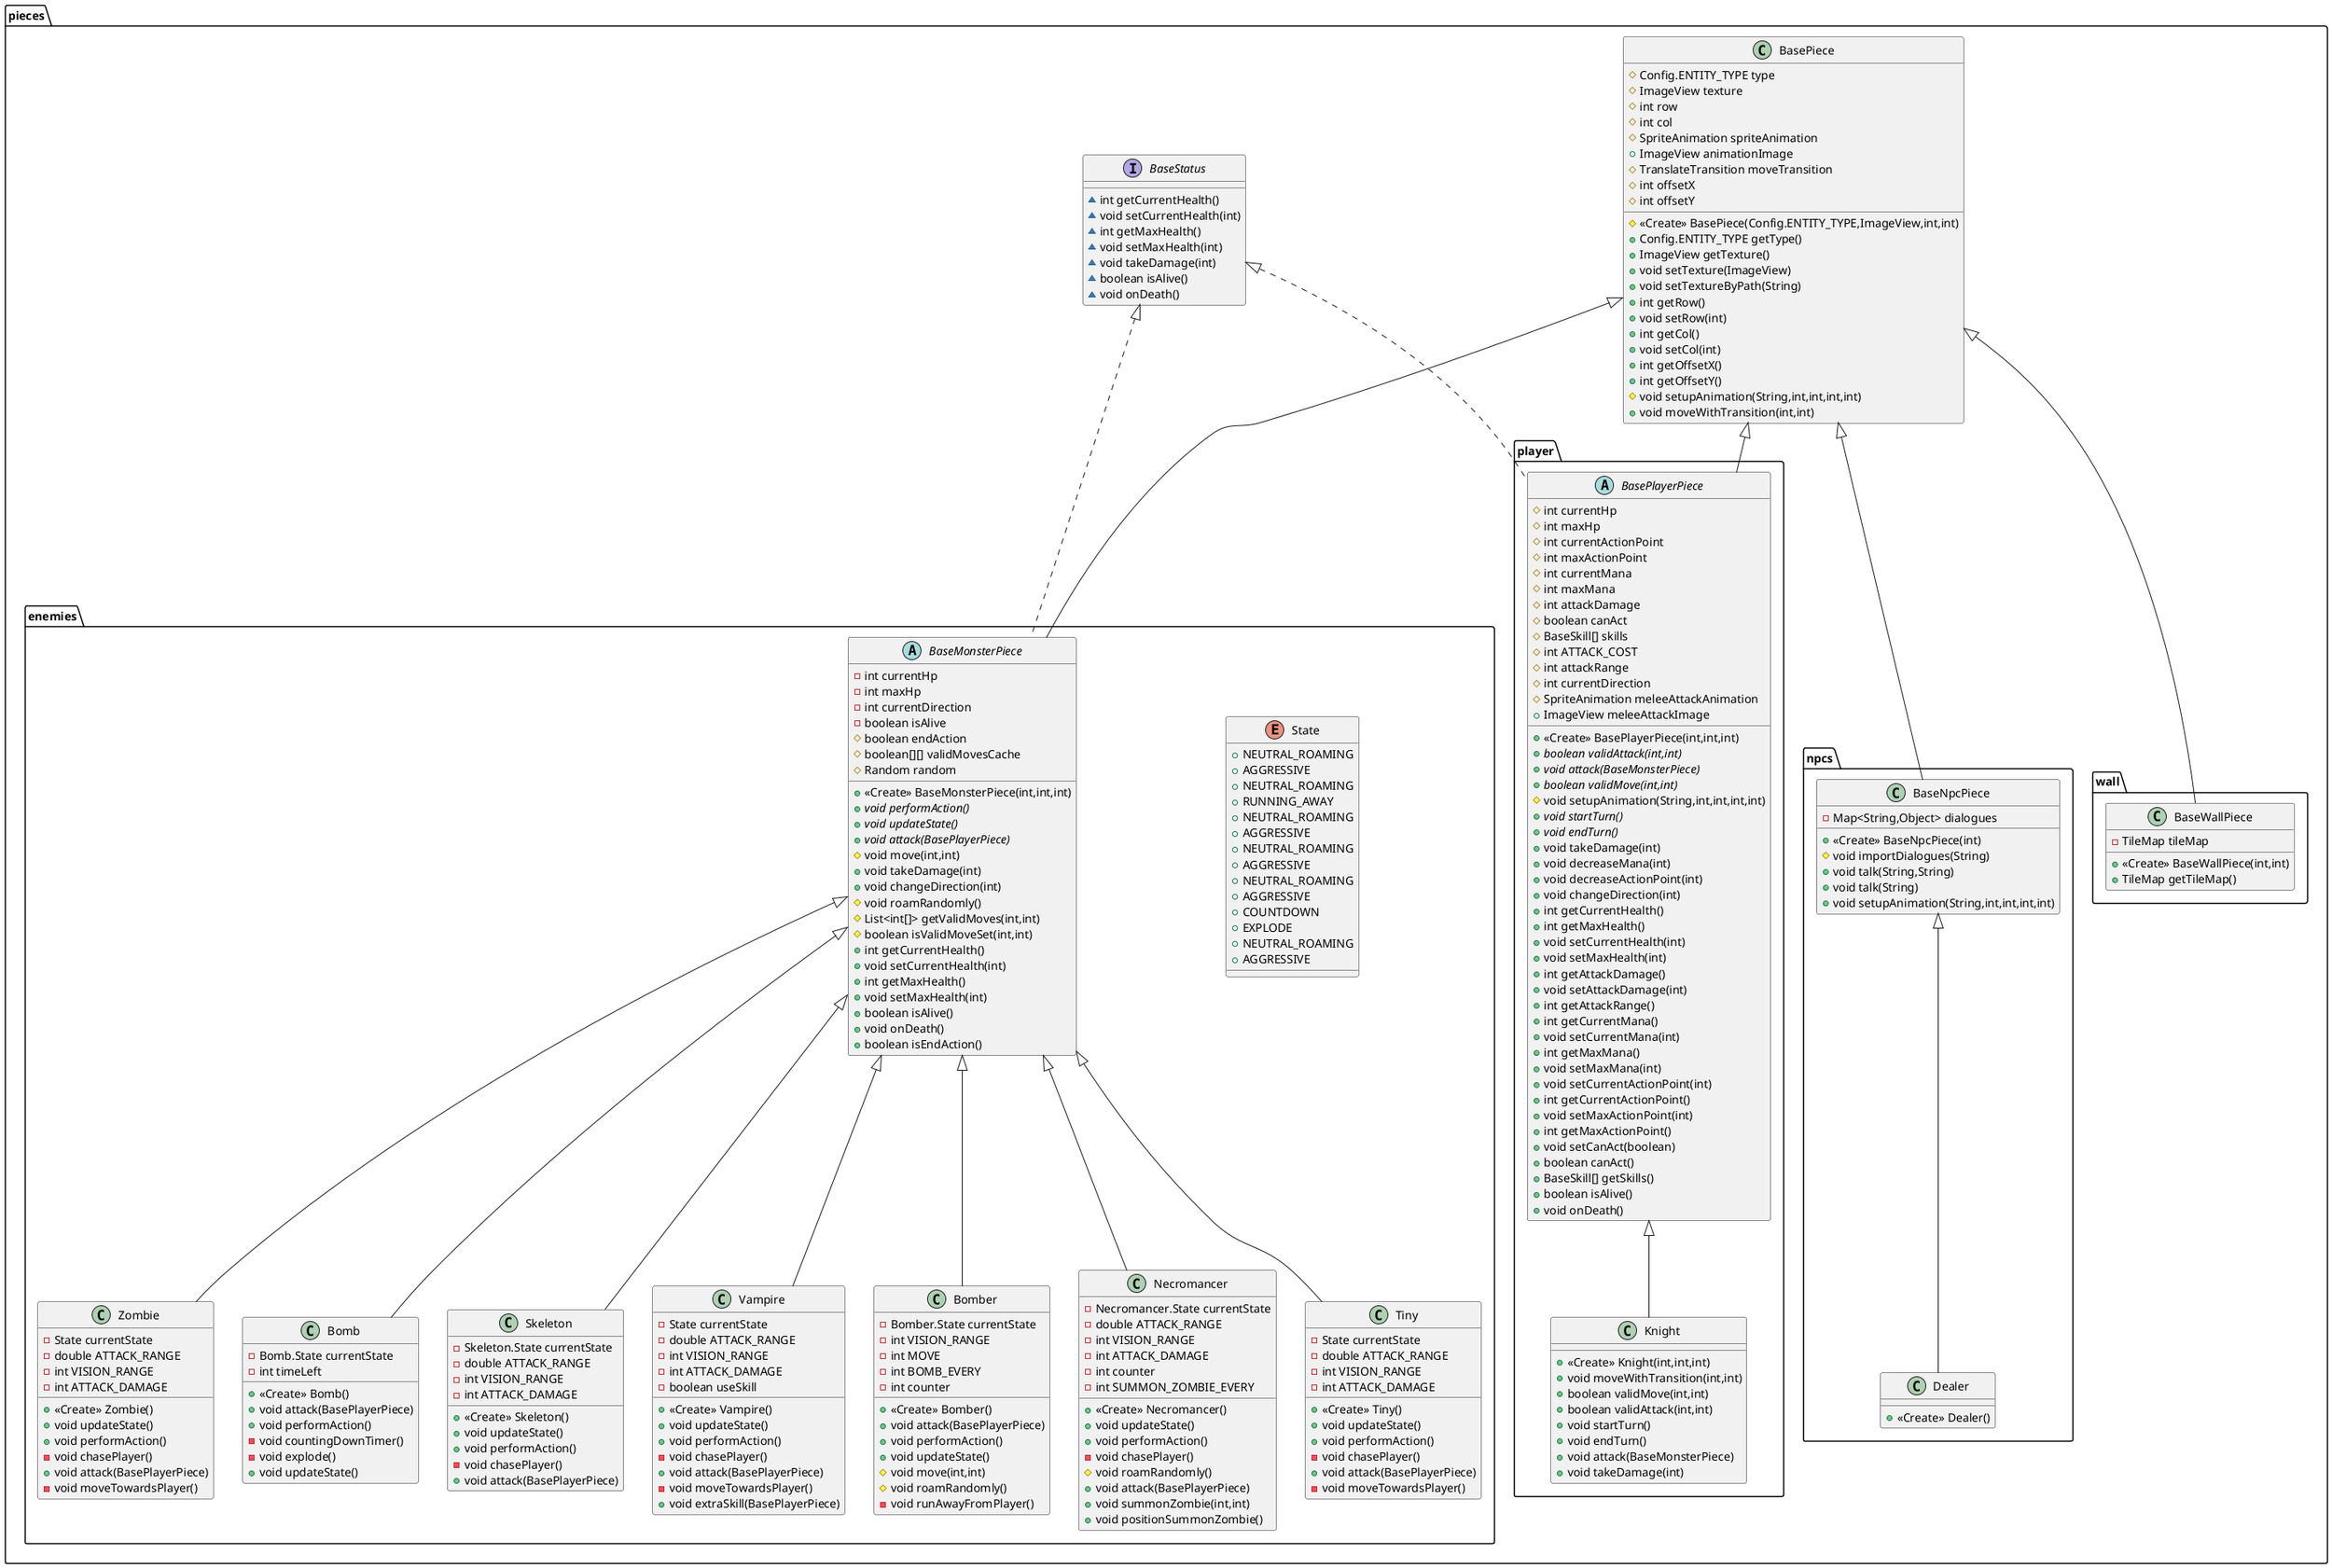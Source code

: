 @startuml
class pieces.enemies.Vampire {
- State currentState
- double ATTACK_RANGE
- int VISION_RANGE
- int ATTACK_DAMAGE
- boolean useSkill
+ <<Create>> Vampire()
+ void updateState()
+ void performAction()
- void chasePlayer()
+ void attack(BasePlayerPiece)
- void moveTowardsPlayer()
+ void extraSkill(BasePlayerPiece)
}
enum pieces.enemies.State {
+  NEUTRAL_ROAMING
+  AGGRESSIVE
}
class pieces.enemies.Bomber {
- Bomber.State currentState
- int VISION_RANGE
- int MOVE
- int BOMB_EVERY
- int counter
+ <<Create>> Bomber()
+ void attack(BasePlayerPiece)
+ void performAction()
+ void updateState()
# void move(int,int)
# void roamRandomly()
- void runAwayFromPlayer()
}
enum pieces.enemies.State {
+  NEUTRAL_ROAMING
+  RUNNING_AWAY
}
class pieces.BasePiece {
# Config.ENTITY_TYPE type
# ImageView texture
# int row
# int col
# SpriteAnimation spriteAnimation
+ ImageView animationImage
# TranslateTransition moveTransition
# int offsetX
# int offsetY
# <<Create>> BasePiece(Config.ENTITY_TYPE,ImageView,int,int)
+ Config.ENTITY_TYPE getType()
+ ImageView getTexture()
+ void setTexture(ImageView)
+ void setTextureByPath(String)
+ int getRow()
+ void setRow(int)
+ int getCol()
+ void setCol(int)
+ int getOffsetX()
+ int getOffsetY()
# void setupAnimation(String,int,int,int,int)
+ void moveWithTransition(int,int)
}
class pieces.enemies.Necromancer {
- Necromancer.State currentState
- double ATTACK_RANGE
- int VISION_RANGE
- int ATTACK_DAMAGE
- int counter
- int SUMMON_ZOMBIE_EVERY
+ <<Create>> Necromancer()
+ void updateState()
+ void performAction()
- void chasePlayer()
# void roamRandomly()
+ void attack(BasePlayerPiece)
+ void summonZombie(int,int)
+ void positionSummonZombie()
}
enum pieces.enemies.State {
+  NEUTRAL_ROAMING
+  AGGRESSIVE
}
class pieces.npcs.Dealer {
+ <<Create>> Dealer()
}
abstract class pieces.enemies.BaseMonsterPiece {
- int currentHp
- int maxHp
- int currentDirection
- boolean isAlive
# boolean endAction
# boolean[][] validMovesCache
# Random random
+ <<Create>> BaseMonsterPiece(int,int,int)
+ {abstract}void performAction()
+ {abstract}void updateState()
+ {abstract}void attack(BasePlayerPiece)
# void move(int,int)
+ void takeDamage(int)
+ void changeDirection(int)
# void roamRandomly()
# List<int[]> getValidMoves(int,int)
# boolean isValidMoveSet(int,int)
+ int getCurrentHealth()
+ void setCurrentHealth(int)
+ int getMaxHealth()
+ void setMaxHealth(int)
+ boolean isAlive()
+ void onDeath()
+ boolean isEndAction()
}
abstract class pieces.player.BasePlayerPiece {
# int currentHp
# int maxHp
# int currentActionPoint
# int maxActionPoint
# int currentMana
# int maxMana
# int attackDamage
# boolean canAct
# BaseSkill[] skills
# int ATTACK_COST
# int attackRange
# int currentDirection
# SpriteAnimation meleeAttackAnimation
+ ImageView meleeAttackImage
+ <<Create>> BasePlayerPiece(int,int,int)
+ {abstract}boolean validAttack(int,int)
+ {abstract}void attack(BaseMonsterPiece)
+ {abstract}boolean validMove(int,int)
# void setupAnimation(String,int,int,int,int)
+ {abstract}void startTurn()
+ {abstract}void endTurn()
+ void takeDamage(int)
+ void decreaseMana(int)
+ void decreaseActionPoint(int)
+ void changeDirection(int)
+ int getCurrentHealth()
+ int getMaxHealth()
+ void setCurrentHealth(int)
+ void setMaxHealth(int)
+ int getAttackDamage()
+ void setAttackDamage(int)
+ int getAttackRange()
+ int getCurrentMana()
+ void setCurrentMana(int)
+ int getMaxMana()
+ void setMaxMana(int)
+ void setCurrentActionPoint(int)
+ int getCurrentActionPoint()
+ void setMaxActionPoint(int)
+ int getMaxActionPoint()
+ void setCanAct(boolean)
+ boolean canAct()
+ BaseSkill[] getSkills()
+ boolean isAlive()
+ void onDeath()
}
class pieces.enemies.Tiny {
- State currentState
- double ATTACK_RANGE
- int VISION_RANGE
- int ATTACK_DAMAGE
+ <<Create>> Tiny()
+ void updateState()
+ void performAction()
- void chasePlayer()
+ void attack(BasePlayerPiece)
- void moveTowardsPlayer()
}
enum pieces.enemies.State {
+  NEUTRAL_ROAMING
+  AGGRESSIVE
}
class pieces.player.Knight {
+ <<Create>> Knight(int,int,int)
+ void moveWithTransition(int,int)
+ boolean validMove(int,int)
+ boolean validAttack(int,int)
+ void startTurn()
+ void endTurn()
+ void attack(BaseMonsterPiece)
+ void takeDamage(int)
}
class pieces.enemies.Zombie {
- State currentState
- double ATTACK_RANGE
- int VISION_RANGE
- int ATTACK_DAMAGE
+ <<Create>> Zombie()
+ void updateState()
+ void performAction()
- void chasePlayer()
+ void attack(BasePlayerPiece)
- void moveTowardsPlayer()
}
enum pieces.enemies.State {
+  NEUTRAL_ROAMING
+  AGGRESSIVE
}
interface pieces.BaseStatus {
~ int getCurrentHealth()
~ void setCurrentHealth(int)
~ int getMaxHealth()
~ void setMaxHealth(int)
~ void takeDamage(int)
~ boolean isAlive()
~ void onDeath()
}
class pieces.npcs.BaseNpcPiece {
- Map<String,Object> dialogues
+ <<Create>> BaseNpcPiece(int)
# void importDialogues(String)
+ void talk(String,String)
+ void talk(String)
+ void setupAnimation(String,int,int,int,int)
}
class pieces.wall.BaseWallPiece {
- TileMap tileMap
+ <<Create>> BaseWallPiece(int,int)
+ TileMap getTileMap()
}
class pieces.enemies.Bomb {
- Bomb.State currentState
- int timeLeft
+ <<Create>> Bomb()
+ void attack(BasePlayerPiece)
+ void performAction()
- void countingDownTimer()
- void explode()
+ void updateState()
}
enum pieces.enemies.State {
+  COUNTDOWN
+  EXPLODE
}
class pieces.enemies.Skeleton {
- Skeleton.State currentState
- double ATTACK_RANGE
- int VISION_RANGE
- int ATTACK_DAMAGE
+ <<Create>> Skeleton()
+ void updateState()
+ void performAction()
- void chasePlayer()
+ void attack(BasePlayerPiece)
}
enum pieces.enemies.State {
+  NEUTRAL_ROAMING
+  AGGRESSIVE
}


pieces.enemies.BaseMonsterPiece <|-- pieces.enemies.Vampire
pieces.enemies.BaseMonsterPiece <|-- pieces.enemies.Bomber
pieces.enemies.BaseMonsterPiece <|-- pieces.enemies.Necromancer
pieces.npcs.BaseNpcPiece <|-- pieces.npcs.Dealer
pieces.BaseStatus <|.. pieces.enemies.BaseMonsterPiece
pieces.BasePiece <|-- pieces.enemies.BaseMonsterPiece
pieces.BaseStatus <|.. pieces.player.BasePlayerPiece
pieces.BasePiece <|-- pieces.player.BasePlayerPiece
pieces.enemies.BaseMonsterPiece <|-- pieces.enemies.Tiny
pieces.player.BasePlayerPiece <|-- pieces.player.Knight
pieces.enemies.BaseMonsterPiece <|-- pieces.enemies.Zombie
pieces.BasePiece <|-- pieces.npcs.BaseNpcPiece
pieces.BasePiece <|-- pieces.wall.BaseWallPiece
pieces.enemies.BaseMonsterPiece <|-- pieces.enemies.Bomb
pieces.enemies.BaseMonsterPiece <|-- pieces.enemies.Skeleton
@enduml